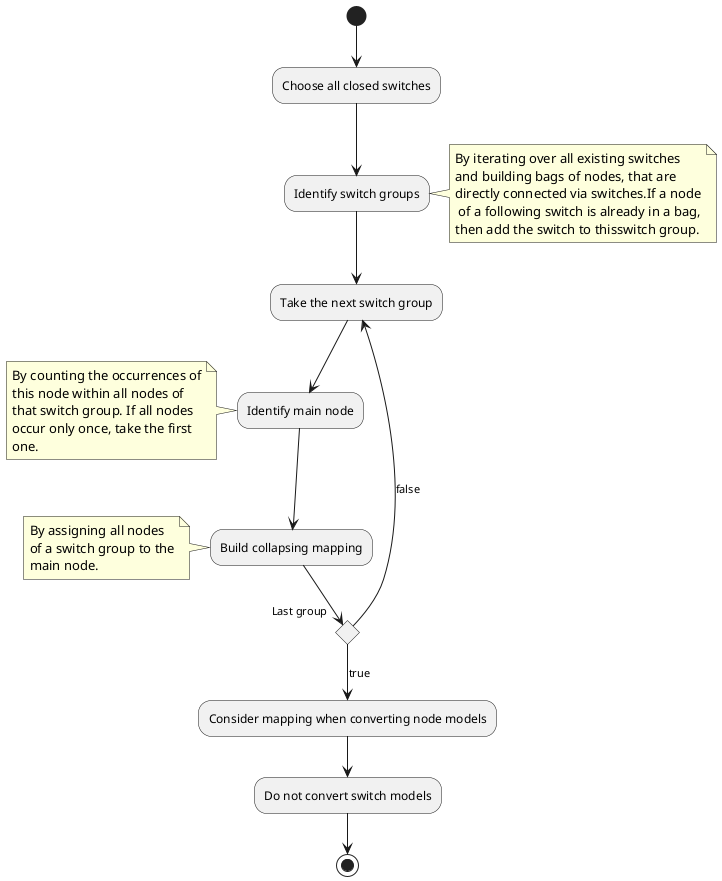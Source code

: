 @startuml

(*) --> "Choose all closed switches"
--> "Identify switch groups"
note right: By iterating over all existing switches\nand building bags of nodes, that are\ndirectly connected via switches.If a node\n of a following switch is already in a bag,\nthen add the switch to thisswitch group.
--> "Take the next switch group"
--> "Identify main node"
note left: By counting the occurrences of\nthis node within all nodes of\nthat switch group. If all nodes\noccur only once, take the first\none.
--> "Build collapsing mapping"
note left: By assigning all nodes\nof a switch group to the\nmain node.
if "Last group" then
    -->[true] "Consider mapping when converting node models"
    --> "Do not convert switch models"
    --> (*)
else
    -->[false] "Take the next switch group"

@enduml
